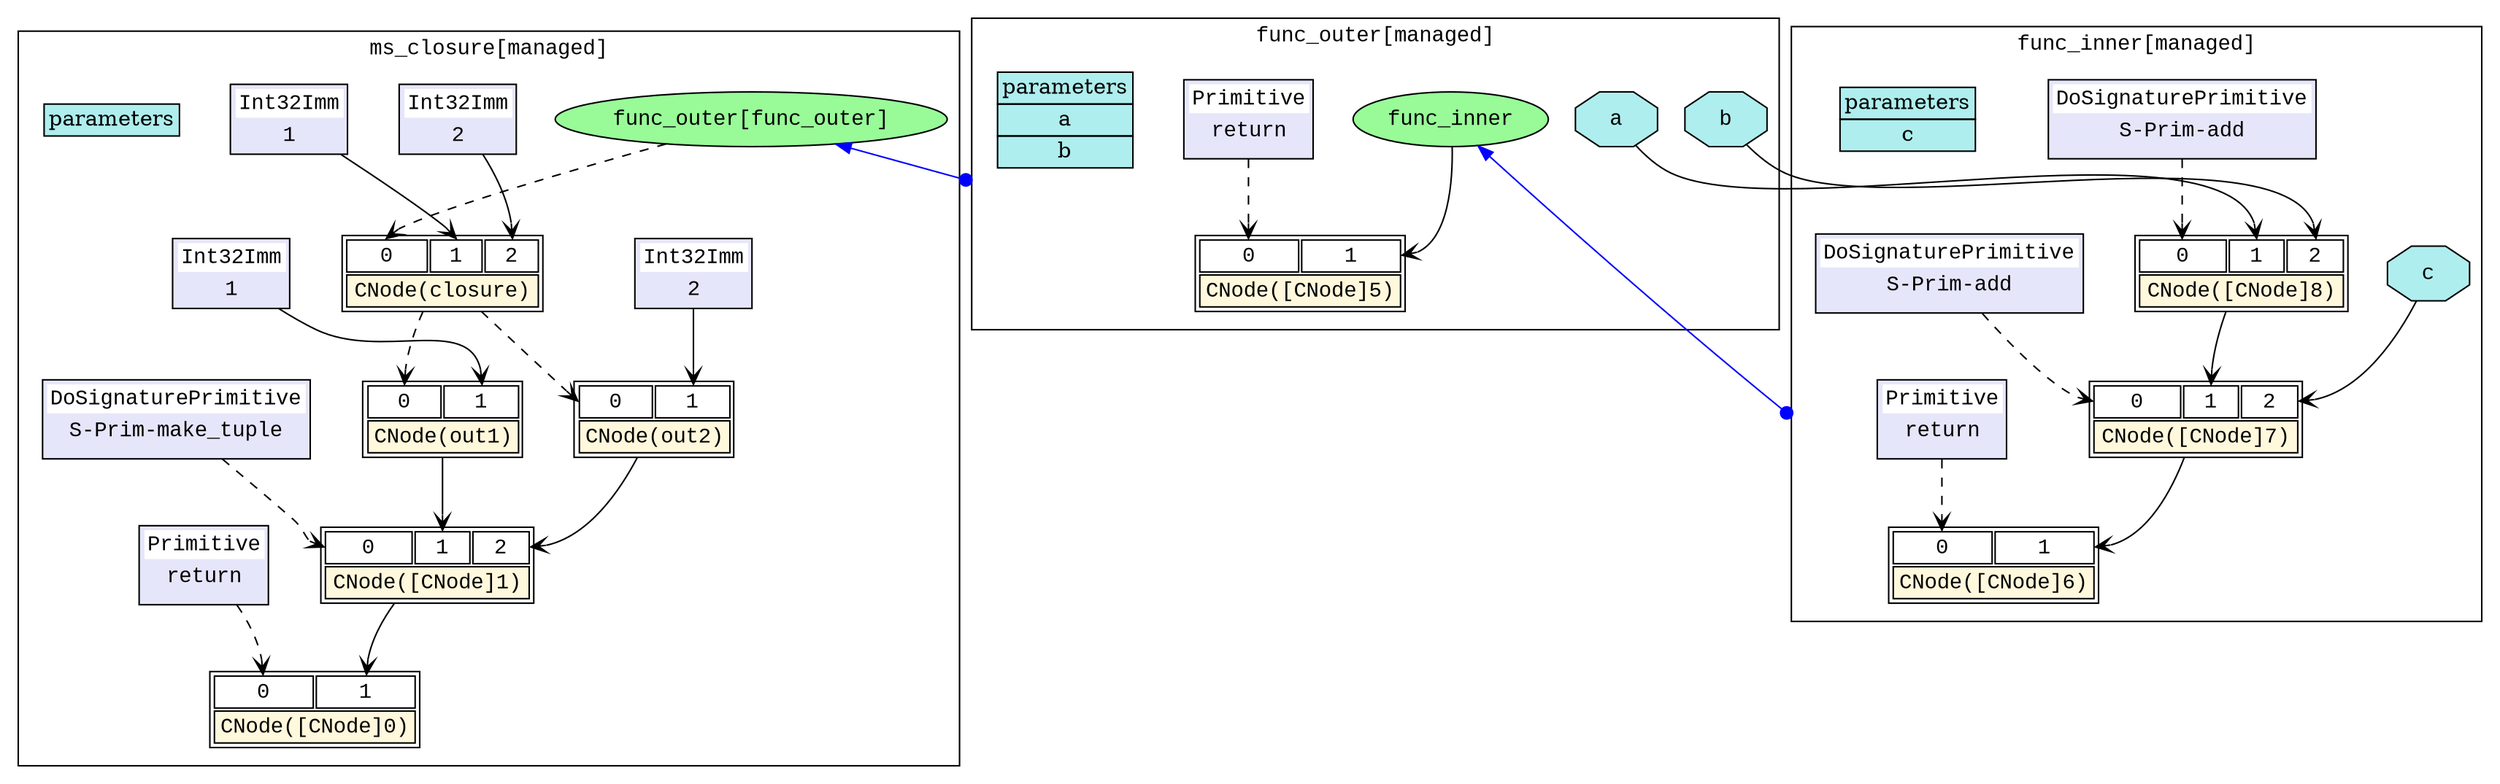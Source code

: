 digraph mindspore {
compound=true
subgraph cluster_0x19e608f0{
id=cluster_0x19e608f0
label="ms_closure[managed]"
fontname="Courier New"
node0x19269490_0[fontname="Courier New",shape=plaintext,label=<<table port='core'>
<tr><td port='0'>0</td><td port='1'>1</td></tr>
<tr><td colspan='2' bgcolor='cornsilk'>CNode([CNode]0)</td></tr>
</table>>,]
node0x1976cf00_0[fontname="Courier New",shape=plaintext,label=<<table port='core'>
<tr><td port='0'>0</td><td port='1'>1</td><td port='2'>2</td></tr>
<tr><td colspan='3' bgcolor='cornsilk'>CNode([CNode]1)</td></tr>
</table>>,]
node0x1963d630_0[fontname="Courier New",shape=plaintext,label=<<table port='core'>
<tr><td port='0'>0</td><td port='1'>1</td></tr>
<tr><td colspan='2' bgcolor='cornsilk'>CNode(out2)</td></tr>
</table>>,]
node0x196d87f0_0[fontname="Courier New",shape=plaintext,label=<<table port='core'>
<tr><td port='0'>0</td><td port='1'>1</td><td port='2'>2</td></tr>
<tr><td colspan='3' bgcolor='cornsilk'>CNode(closure)</td></tr>
</table>>,]
node0x196c2270_0[fontname="Courier New",shape=plaintext,label=<<table port='core'>
<tr><td port='0'>0</td><td port='1'>1</td></tr>
<tr><td colspan='2' bgcolor='cornsilk'>CNode(out1)</td></tr>
</table>>,]
node0x19e328a0_0[fontname="Courier New",shape=plaintext,label=<<table port='core' cellborder='0' cellspacing='2' bgcolor='lavender'><tr><td bgcolor='white'>Primitive</td></tr><tr><td>return</td></tr><tr><td align='left'></td></tr></table>>,]
node0x19e5e7c0_1[fontname="Courier New",shape=plaintext,label=<<table port='core' cellborder='0' cellspacing='2' bgcolor='lavender'><tr><td bgcolor='white'>DoSignaturePrimitive</td></tr><tr><td>S-Prim-make_tuple</td></tr><tr><td align='left'></td></tr></table>>,]
node0x19b6a3d0_2[fontname="Courier New",shape=plaintext,label=<<table port='core' cellborder='0' cellspacing='2' bgcolor='lavender'><tr><td bgcolor='white'>Int32Imm</td></tr><tr><td>2</td></tr></table>>,]
node0x19e68e20_3[fontname="Courier New",shape=oval,label="func_outer[func_outer]",style=filled,fillcolor=palegreen,URL="#cluster_0x19e63830",]
node0x19e38e00_4[fontname="Courier New",shape=plaintext,label=<<table port='core' cellborder='0' cellspacing='2' bgcolor='lavender'><tr><td bgcolor='white'>Int32Imm</td></tr><tr><td>1</td></tr></table>>,]
node0x19e23c10_5[fontname="Courier New",shape=plaintext,label=<<table port='core' cellborder='0' cellspacing='2' bgcolor='lavender'><tr><td bgcolor='white'>Int32Imm</td></tr><tr><td>2</td></tr></table>>,]
node0x19e1c020_14[fontname="Courier New",shape=plaintext,label=<<table port='core' cellborder='0' cellspacing='2' bgcolor='lavender'><tr><td bgcolor='white'>Int32Imm</td></tr><tr><td>1</td></tr></table>>,]
parameters_0x19e608f0[shape=plaintext label=<<table bgcolor='paleturquoise' cellspacing='0' cellborder='1' border='0'><tr><td>parameters</td></tr></table>>,];}
subgraph cluster_0x19e63830{
id=cluster_0x19e63830
label="func_outer[managed]"
fontname="Courier New"
node0x19e69550_0[fontname="Courier New",shape=plaintext,label=<<table port='core'>
<tr><td port='0'>0</td><td port='1'>1</td></tr>
<tr><td colspan='2' bgcolor='cornsilk'>CNode([CNode]5)</td></tr>
</table>>,]
node0x19e68f90_6[fontname="Courier New",shape=plaintext,label=<<table port='core' cellborder='0' cellspacing='2' bgcolor='lavender'><tr><td bgcolor='white'>Primitive</td></tr><tr><td>return</td></tr><tr><td align='left'></td></tr></table>>,]
node0x19e69100_7[fontname="Courier New",shape=oval,label="func_inner",style=filled,fillcolor=palegreen,URL="#cluster_0x19e64130",]
node0x19e035b0_12[fontname="Courier New",shape=octagon,label="a",style=filled,fillcolor=paleturquoise,]
node0x19e036b0_13[fontname="Courier New",shape=octagon,label="b",style=filled,fillcolor=paleturquoise,]
parameters_0x19e63830[shape=plaintext label=<<table bgcolor='paleturquoise' cellspacing='0' cellborder='1' border='0'><tr><td>parameters</td></tr><tr><td>a</td></tr><tr><td>b</td></tr></table>>,];}
subgraph cluster_0x19e64130{
id=cluster_0x19e64130
label="func_inner[managed]"
fontname="Courier New"
node0x19e68c80_0[fontname="Courier New",shape=plaintext,label=<<table port='core'>
<tr><td port='0'>0</td><td port='1'>1</td></tr>
<tr><td colspan='2' bgcolor='cornsilk'>CNode([CNode]6)</td></tr>
</table>>,]
node0x19e68ae0_0[fontname="Courier New",shape=plaintext,label=<<table port='core'>
<tr><td port='0'>0</td><td port='1'>1</td><td port='2'>2</td></tr>
<tr><td colspan='3' bgcolor='cornsilk'>CNode([CNode]7)</td></tr>
</table>>,]
node0x19e682c0_0[fontname="Courier New",shape=plaintext,label=<<table port='core'>
<tr><td port='0'>0</td><td port='1'>1</td><td port='2'>2</td></tr>
<tr><td colspan='3' bgcolor='cornsilk'>CNode([CNode]8)</td></tr>
</table>>,]
node0x19e50a00_8[fontname="Courier New",shape=plaintext,label=<<table port='core' cellborder='0' cellspacing='2' bgcolor='lavender'><tr><td bgcolor='white'>Primitive</td></tr><tr><td>return</td></tr><tr><td align='left'></td></tr></table>>,]
node0x19c7ced0_9[fontname="Courier New",shape=plaintext,label=<<table port='core' cellborder='0' cellspacing='2' bgcolor='lavender'><tr><td bgcolor='white'>DoSignaturePrimitive</td></tr><tr><td>S-Prim-add</td></tr><tr><td align='left'></td></tr></table>>,]
node0x19e645e0_10[fontname="Courier New",shape=octagon,label="c",style=filled,fillcolor=paleturquoise,]
node0x19e68790_11[fontname="Courier New",shape=plaintext,label=<<table port='core' cellborder='0' cellspacing='2' bgcolor='lavender'><tr><td bgcolor='white'>DoSignaturePrimitive</td></tr><tr><td>S-Prim-add</td></tr><tr><td align='left'></td></tr></table>>,]
parameters_0x19e64130[shape=plaintext label=<<table bgcolor='paleturquoise' cellspacing='0' cellborder='1' border='0'><tr><td>parameters</td></tr><tr><td>c</td></tr></table>>,];}
node0x19e328a0_0:core->node0x19269490_0:0[arrowhead=vee,style=dashed]
node0x1976cf00_0:core->node0x19269490_0:1[arrowhead=vee,]
node0x19e5e7c0_1:core->node0x1976cf00_0:0[arrowhead=vee,style=dashed]
node0x196c2270_0:core->node0x1976cf00_0:1[arrowhead=vee,]
node0x1963d630_0:core->node0x1976cf00_0:2[arrowhead=vee,]
node0x196d87f0_0:core->node0x1963d630_0:0[arrowhead=vee,style=dashed]
node0x19b6a3d0_2:core->node0x1963d630_0:1[arrowhead=vee,]
node0x19e68e20_3->node0x196d87f0_0:0[arrowhead=vee,style=dashed]
node0x19e68e20_3->node0x19e69550_0[lhead=cluster_0x19e63830,dir=both,arrowhead=dot,style=filled,color=blue]
node0x19e38e00_4:core->node0x196d87f0_0:1[arrowhead=vee,]
node0x19e23c10_5:core->node0x196d87f0_0:2[arrowhead=vee,]
node0x19e68f90_6:core->node0x19e69550_0:0[arrowhead=vee,style=dashed]
node0x19e69100_7->node0x19e69550_0:1[arrowhead=vee,]
node0x19e69100_7->node0x19e68c80_0[lhead=cluster_0x19e64130,dir=both,arrowhead=dot,style=filled,color=blue]
node0x19e50a00_8:core->node0x19e68c80_0:0[arrowhead=vee,style=dashed]
node0x19e68ae0_0:core->node0x19e68c80_0:1[arrowhead=vee,]
node0x19c7ced0_9:core->node0x19e68ae0_0:0[arrowhead=vee,style=dashed]
node0x19e682c0_0:core->node0x19e68ae0_0:1[arrowhead=vee,]
node0x19e645e0_10->node0x19e68ae0_0:2[arrowhead=vee,]
node0x19e68790_11:core->node0x19e682c0_0:0[arrowhead=vee,style=dashed]
node0x19e035b0_12->node0x19e682c0_0:1[arrowhead=vee,]
node0x19e036b0_13->node0x19e682c0_0:2[arrowhead=vee,]
node0x196d87f0_0:core->node0x196c2270_0:0[arrowhead=vee,style=dashed]
node0x19e1c020_14:core->node0x196c2270_0:1[arrowhead=vee,]
}
